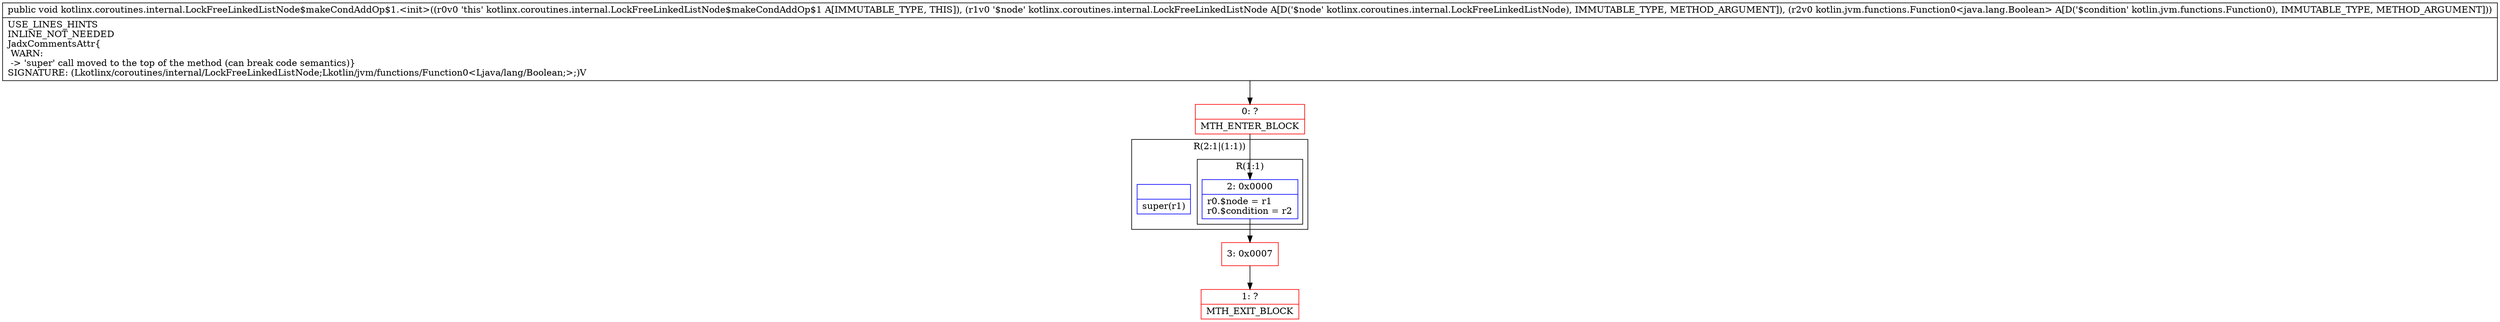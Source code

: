 digraph "CFG forkotlinx.coroutines.internal.LockFreeLinkedListNode$makeCondAddOp$1.\<init\>(Lkotlinx\/coroutines\/internal\/LockFreeLinkedListNode;Lkotlin\/jvm\/functions\/Function0;)V" {
subgraph cluster_Region_2131113520 {
label = "R(2:1|(1:1))";
node [shape=record,color=blue];
Node_InsnContainer_1943276612 [shape=record,label="{|super(r1)\l}"];
subgraph cluster_Region_382348413 {
label = "R(1:1)";
node [shape=record,color=blue];
Node_2 [shape=record,label="{2\:\ 0x0000|r0.$node = r1\lr0.$condition = r2\l}"];
}
}
Node_0 [shape=record,color=red,label="{0\:\ ?|MTH_ENTER_BLOCK\l}"];
Node_3 [shape=record,color=red,label="{3\:\ 0x0007}"];
Node_1 [shape=record,color=red,label="{1\:\ ?|MTH_EXIT_BLOCK\l}"];
MethodNode[shape=record,label="{public void kotlinx.coroutines.internal.LockFreeLinkedListNode$makeCondAddOp$1.\<init\>((r0v0 'this' kotlinx.coroutines.internal.LockFreeLinkedListNode$makeCondAddOp$1 A[IMMUTABLE_TYPE, THIS]), (r1v0 '$node' kotlinx.coroutines.internal.LockFreeLinkedListNode A[D('$node' kotlinx.coroutines.internal.LockFreeLinkedListNode), IMMUTABLE_TYPE, METHOD_ARGUMENT]), (r2v0 kotlin.jvm.functions.Function0\<java.lang.Boolean\> A[D('$condition' kotlin.jvm.functions.Function0), IMMUTABLE_TYPE, METHOD_ARGUMENT]))  | USE_LINES_HINTS\lINLINE_NOT_NEEDED\lJadxCommentsAttr\{\l WARN: \l \-\> 'super' call moved to the top of the method (can break code semantics)\}\lSIGNATURE: (Lkotlinx\/coroutines\/internal\/LockFreeLinkedListNode;Lkotlin\/jvm\/functions\/Function0\<Ljava\/lang\/Boolean;\>;)V\l}"];
MethodNode -> Node_0;Node_2 -> Node_3;
Node_0 -> Node_2;
Node_3 -> Node_1;
}

